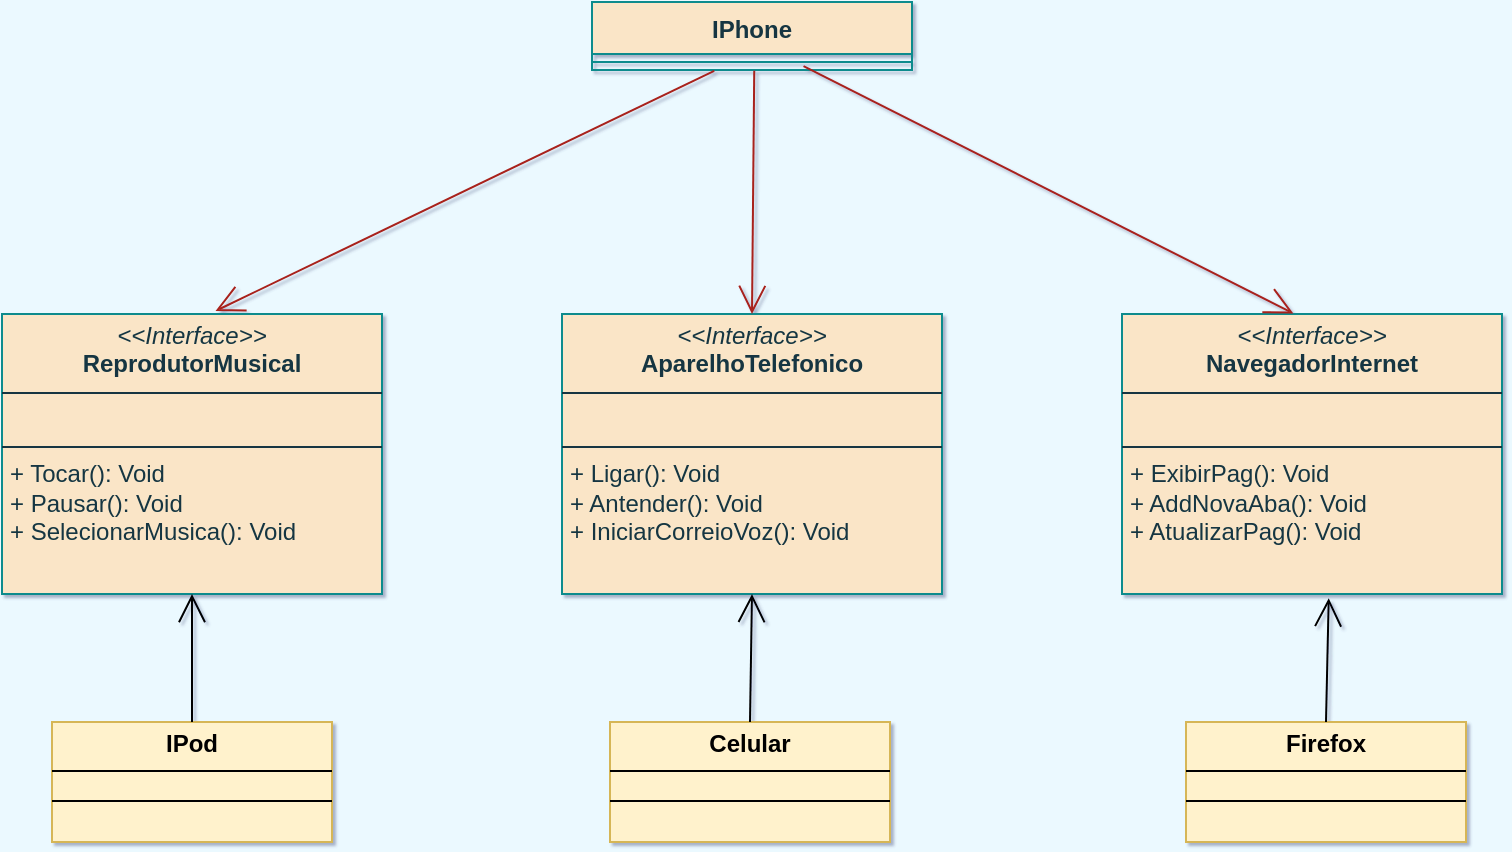 <mxfile version="24.4.6" type="github">
  <diagram id="C5RBs43oDa-KdzZeNtuy" name="Page-1">
    <mxGraphModel dx="972" dy="505" grid="1" gridSize="8" guides="1" tooltips="1" connect="1" arrows="1" fold="1" page="1" pageScale="1" pageWidth="827" pageHeight="1169" background="#ebf9ff" math="0" shadow="1">
      <root>
        <mxCell id="WIyWlLk6GJQsqaUBKTNV-0" />
        <mxCell id="WIyWlLk6GJQsqaUBKTNV-1" parent="WIyWlLk6GJQsqaUBKTNV-0" />
        <mxCell id="JaKeEk0jyZ2fWQGj07MO-1" value="IPhone" style="swimlane;fontStyle=1;align=center;verticalAlign=top;childLayout=stackLayout;horizontal=1;startSize=26;horizontalStack=0;resizeParent=1;resizeParentMax=0;resizeLast=0;collapsible=1;marginBottom=0;whiteSpace=wrap;html=1;labelBackgroundColor=none;rounded=0;fillColor=#FAE5C7;strokeColor=#0F8B8D;fontColor=#143642;" vertex="1" parent="WIyWlLk6GJQsqaUBKTNV-1">
          <mxGeometry x="335" y="64" width="160" height="34" as="geometry" />
        </mxCell>
        <mxCell id="JaKeEk0jyZ2fWQGj07MO-3" value="" style="line;strokeWidth=1;fillColor=none;align=left;verticalAlign=middle;spacingTop=-1;spacingLeft=3;spacingRight=3;rotatable=0;labelPosition=right;points=[];portConstraint=eastwest;labelBackgroundColor=none;rounded=0;strokeColor=#0F8B8D;fontColor=#143642;" vertex="1" parent="JaKeEk0jyZ2fWQGj07MO-1">
          <mxGeometry y="26" width="160" height="8" as="geometry" />
        </mxCell>
        <mxCell id="JaKeEk0jyZ2fWQGj07MO-5" value="&lt;p style=&quot;margin:0px;margin-top:4px;text-align:center;&quot;&gt;&lt;i&gt;&amp;lt;&amp;lt;Interface&amp;gt;&amp;gt;&lt;/i&gt;&lt;br&gt;&lt;b&gt;ReprodutorMusical&lt;/b&gt;&lt;/p&gt;&lt;hr size=&quot;1&quot; style=&quot;border-style:solid;&quot;&gt;&lt;p style=&quot;margin:0px;margin-left:4px;&quot;&gt;&lt;br&gt;&lt;/p&gt;&lt;hr size=&quot;1&quot; style=&quot;border-style:solid;&quot;&gt;&lt;p style=&quot;margin:0px;margin-left:4px;&quot;&gt;+ Tocar(): Void&lt;/p&gt;&lt;p style=&quot;margin:0px;margin-left:4px;&quot;&gt;+ Pausar(): Void&lt;br&gt;&lt;/p&gt;&lt;p style=&quot;margin:0px;margin-left:4px;&quot;&gt;+ SelecionarMusica(): Void&lt;br&gt;&lt;/p&gt;" style="verticalAlign=top;align=left;overflow=fill;html=1;whiteSpace=wrap;labelBackgroundColor=none;rounded=0;fillColor=#FAE5C7;strokeColor=#0F8B8D;fontColor=#143642;" vertex="1" parent="WIyWlLk6GJQsqaUBKTNV-1">
          <mxGeometry x="40" y="220" width="190" height="140" as="geometry" />
        </mxCell>
        <mxCell id="JaKeEk0jyZ2fWQGj07MO-6" value="&lt;p style=&quot;margin:0px;margin-top:4px;text-align:center;&quot;&gt;&lt;i&gt;&amp;lt;&amp;lt;Interface&amp;gt;&amp;gt;&lt;/i&gt;&lt;br&gt;&lt;b&gt;AparelhoTelefonico&lt;/b&gt;&lt;/p&gt;&lt;hr size=&quot;1&quot; style=&quot;border-style:solid;&quot;&gt;&lt;p style=&quot;margin:0px;margin-left:4px;&quot;&gt;&lt;br&gt;&lt;/p&gt;&lt;hr size=&quot;1&quot; style=&quot;border-style:solid;&quot;&gt;&lt;p style=&quot;margin:0px;margin-left:4px;&quot;&gt;+ Ligar(): Void&lt;/p&gt;&lt;p style=&quot;margin:0px;margin-left:4px;&quot;&gt;+ Antender(): Void&lt;br&gt;&lt;/p&gt;&lt;p style=&quot;margin:0px;margin-left:4px;&quot;&gt;+ IniciarCorreioVoz(): Void&lt;br&gt;&lt;/p&gt;" style="verticalAlign=top;align=left;overflow=fill;html=1;whiteSpace=wrap;labelBackgroundColor=none;rounded=0;fillColor=#FAE5C7;strokeColor=#0F8B8D;fontColor=#143642;" vertex="1" parent="WIyWlLk6GJQsqaUBKTNV-1">
          <mxGeometry x="320" y="220" width="190" height="140" as="geometry" />
        </mxCell>
        <mxCell id="JaKeEk0jyZ2fWQGj07MO-7" value="&lt;p style=&quot;margin:0px;margin-top:4px;text-align:center;&quot;&gt;&lt;i&gt;&amp;lt;&amp;lt;Interface&amp;gt;&amp;gt;&lt;/i&gt;&lt;br&gt;&lt;b&gt;NavegadorInternet&lt;/b&gt;&lt;/p&gt;&lt;hr size=&quot;1&quot; style=&quot;border-style:solid;&quot;&gt;&lt;p style=&quot;margin:0px;margin-left:4px;&quot;&gt;&lt;br&gt;&lt;/p&gt;&lt;hr size=&quot;1&quot; style=&quot;border-style:solid;&quot;&gt;&lt;p style=&quot;margin:0px;margin-left:4px;&quot;&gt;+ ExibirPag(): Void&lt;/p&gt;&lt;p style=&quot;margin:0px;margin-left:4px;&quot;&gt;+ AddNovaAba(): Void&lt;br&gt;&lt;/p&gt;&lt;p style=&quot;margin:0px;margin-left:4px;&quot;&gt;+ AtualizarPag(): Void&lt;br&gt;&lt;/p&gt;" style="verticalAlign=top;align=left;overflow=fill;html=1;whiteSpace=wrap;labelBackgroundColor=none;rounded=0;fillColor=#FAE5C7;strokeColor=#0F8B8D;fontColor=#143642;" vertex="1" parent="WIyWlLk6GJQsqaUBKTNV-1">
          <mxGeometry x="600" y="220" width="190" height="140" as="geometry" />
        </mxCell>
        <mxCell id="JaKeEk0jyZ2fWQGj07MO-8" value="" style="endArrow=open;endFill=1;endSize=12;html=1;rounded=0;exitX=0.661;exitY=0.757;exitDx=0;exitDy=0;exitPerimeter=0;entryX=0.451;entryY=-0.002;entryDx=0;entryDy=0;entryPerimeter=0;labelBackgroundColor=none;fontColor=default;strokeColor=#A8201A;" edge="1" parent="WIyWlLk6GJQsqaUBKTNV-1" source="JaKeEk0jyZ2fWQGj07MO-3" target="JaKeEk0jyZ2fWQGj07MO-7">
          <mxGeometry width="160" relative="1" as="geometry">
            <mxPoint x="280" y="210" as="sourcePoint" />
            <mxPoint x="440" y="210" as="targetPoint" />
          </mxGeometry>
        </mxCell>
        <mxCell id="JaKeEk0jyZ2fWQGj07MO-9" value="" style="endArrow=open;endFill=1;endSize=12;html=1;rounded=0;exitX=0.382;exitY=1.051;exitDx=0;exitDy=0;exitPerimeter=0;entryX=0.562;entryY=-0.011;entryDx=0;entryDy=0;entryPerimeter=0;labelBackgroundColor=none;fontColor=default;strokeColor=#A8201A;" edge="1" parent="WIyWlLk6GJQsqaUBKTNV-1" source="JaKeEk0jyZ2fWQGj07MO-3" target="JaKeEk0jyZ2fWQGj07MO-5">
          <mxGeometry width="160" relative="1" as="geometry">
            <mxPoint x="290.08" y="130" as="sourcePoint" />
            <mxPoint x="140" y="234.103" as="targetPoint" />
          </mxGeometry>
        </mxCell>
        <mxCell id="JaKeEk0jyZ2fWQGj07MO-10" value="" style="endArrow=open;endFill=1;endSize=12;html=1;rounded=0;exitX=0.507;exitY=1.051;exitDx=0;exitDy=0;exitPerimeter=0;entryX=0.5;entryY=0;entryDx=0;entryDy=0;labelBackgroundColor=none;fontColor=default;strokeColor=#A8201A;" edge="1" parent="WIyWlLk6GJQsqaUBKTNV-1" source="JaKeEk0jyZ2fWQGj07MO-3" target="JaKeEk0jyZ2fWQGj07MO-6">
          <mxGeometry width="160" relative="1" as="geometry">
            <mxPoint x="280" y="210" as="sourcePoint" />
            <mxPoint x="440" y="210" as="targetPoint" />
          </mxGeometry>
        </mxCell>
        <mxCell id="JaKeEk0jyZ2fWQGj07MO-14" value="&lt;p style=&quot;margin:0px;margin-top:4px;text-align:center;&quot;&gt;&lt;b&gt;IPod&lt;/b&gt;&lt;/p&gt;&lt;hr size=&quot;1&quot; style=&quot;border-style:solid;&quot;&gt;&lt;div style=&quot;height:2px;&quot;&gt;&lt;/div&gt;&lt;hr size=&quot;1&quot; style=&quot;border-style:solid;&quot;&gt;&lt;div style=&quot;height:2px;&quot;&gt;&lt;/div&gt;" style="verticalAlign=top;align=left;overflow=fill;html=1;whiteSpace=wrap;fillColor=#fff2cc;strokeColor=#d6b656;gradientColor=none;" vertex="1" parent="WIyWlLk6GJQsqaUBKTNV-1">
          <mxGeometry x="65" y="424" width="140" height="60" as="geometry" />
        </mxCell>
        <mxCell id="JaKeEk0jyZ2fWQGj07MO-15" value="&lt;p style=&quot;margin:0px;margin-top:4px;text-align:center;&quot;&gt;&lt;b&gt;Celular&lt;/b&gt;&lt;/p&gt;&lt;hr size=&quot;1&quot; style=&quot;border-style:solid;&quot;&gt;&lt;div style=&quot;height:2px;&quot;&gt;&lt;/div&gt;&lt;hr size=&quot;1&quot; style=&quot;border-style:solid;&quot;&gt;&lt;div style=&quot;height:2px;&quot;&gt;&lt;/div&gt;" style="verticalAlign=top;align=left;overflow=fill;html=1;whiteSpace=wrap;fillColor=#fff2cc;strokeColor=#d6b656;gradientColor=none;" vertex="1" parent="WIyWlLk6GJQsqaUBKTNV-1">
          <mxGeometry x="344" y="424" width="140" height="60" as="geometry" />
        </mxCell>
        <mxCell id="JaKeEk0jyZ2fWQGj07MO-16" value="&lt;p style=&quot;margin:0px;margin-top:4px;text-align:center;&quot;&gt;&lt;b&gt;Firefox&lt;/b&gt;&lt;/p&gt;&lt;hr size=&quot;1&quot; style=&quot;border-style:solid;&quot;&gt;&lt;div style=&quot;height:2px;&quot;&gt;&lt;/div&gt;&lt;hr size=&quot;1&quot; style=&quot;border-style:solid;&quot;&gt;&lt;div style=&quot;height:2px;&quot;&gt;&lt;/div&gt;" style="verticalAlign=top;align=left;overflow=fill;html=1;whiteSpace=wrap;fillColor=#fff2cc;strokeColor=#d6b656;gradientColor=none;" vertex="1" parent="WIyWlLk6GJQsqaUBKTNV-1">
          <mxGeometry x="632" y="424" width="140" height="60" as="geometry" />
        </mxCell>
        <mxCell id="JaKeEk0jyZ2fWQGj07MO-17" value="" style="endArrow=open;endFill=1;endSize=12;html=1;rounded=0;exitX=0.5;exitY=0;exitDx=0;exitDy=0;entryX=0.544;entryY=1.015;entryDx=0;entryDy=0;entryPerimeter=0;" edge="1" parent="WIyWlLk6GJQsqaUBKTNV-1" source="JaKeEk0jyZ2fWQGj07MO-16" target="JaKeEk0jyZ2fWQGj07MO-7">
          <mxGeometry width="160" relative="1" as="geometry">
            <mxPoint x="584" y="376" as="sourcePoint" />
            <mxPoint x="744" y="376" as="targetPoint" />
          </mxGeometry>
        </mxCell>
        <mxCell id="JaKeEk0jyZ2fWQGj07MO-18" value="" style="endArrow=open;endFill=1;endSize=12;html=1;rounded=0;exitX=0.5;exitY=0;exitDx=0;exitDy=0;entryX=0.5;entryY=1;entryDx=0;entryDy=0;" edge="1" parent="WIyWlLk6GJQsqaUBKTNV-1" source="JaKeEk0jyZ2fWQGj07MO-15" target="JaKeEk0jyZ2fWQGj07MO-6">
          <mxGeometry width="160" relative="1" as="geometry">
            <mxPoint x="280" y="312" as="sourcePoint" />
            <mxPoint x="440" y="312" as="targetPoint" />
          </mxGeometry>
        </mxCell>
        <mxCell id="JaKeEk0jyZ2fWQGj07MO-19" value="" style="endArrow=open;endFill=1;endSize=12;html=1;rounded=0;exitX=0.5;exitY=0;exitDx=0;exitDy=0;entryX=0.5;entryY=1;entryDx=0;entryDy=0;" edge="1" parent="WIyWlLk6GJQsqaUBKTNV-1" source="JaKeEk0jyZ2fWQGj07MO-14" target="JaKeEk0jyZ2fWQGj07MO-5">
          <mxGeometry width="160" relative="1" as="geometry">
            <mxPoint x="280" y="312" as="sourcePoint" />
            <mxPoint x="440" y="312" as="targetPoint" />
          </mxGeometry>
        </mxCell>
      </root>
    </mxGraphModel>
  </diagram>
</mxfile>
